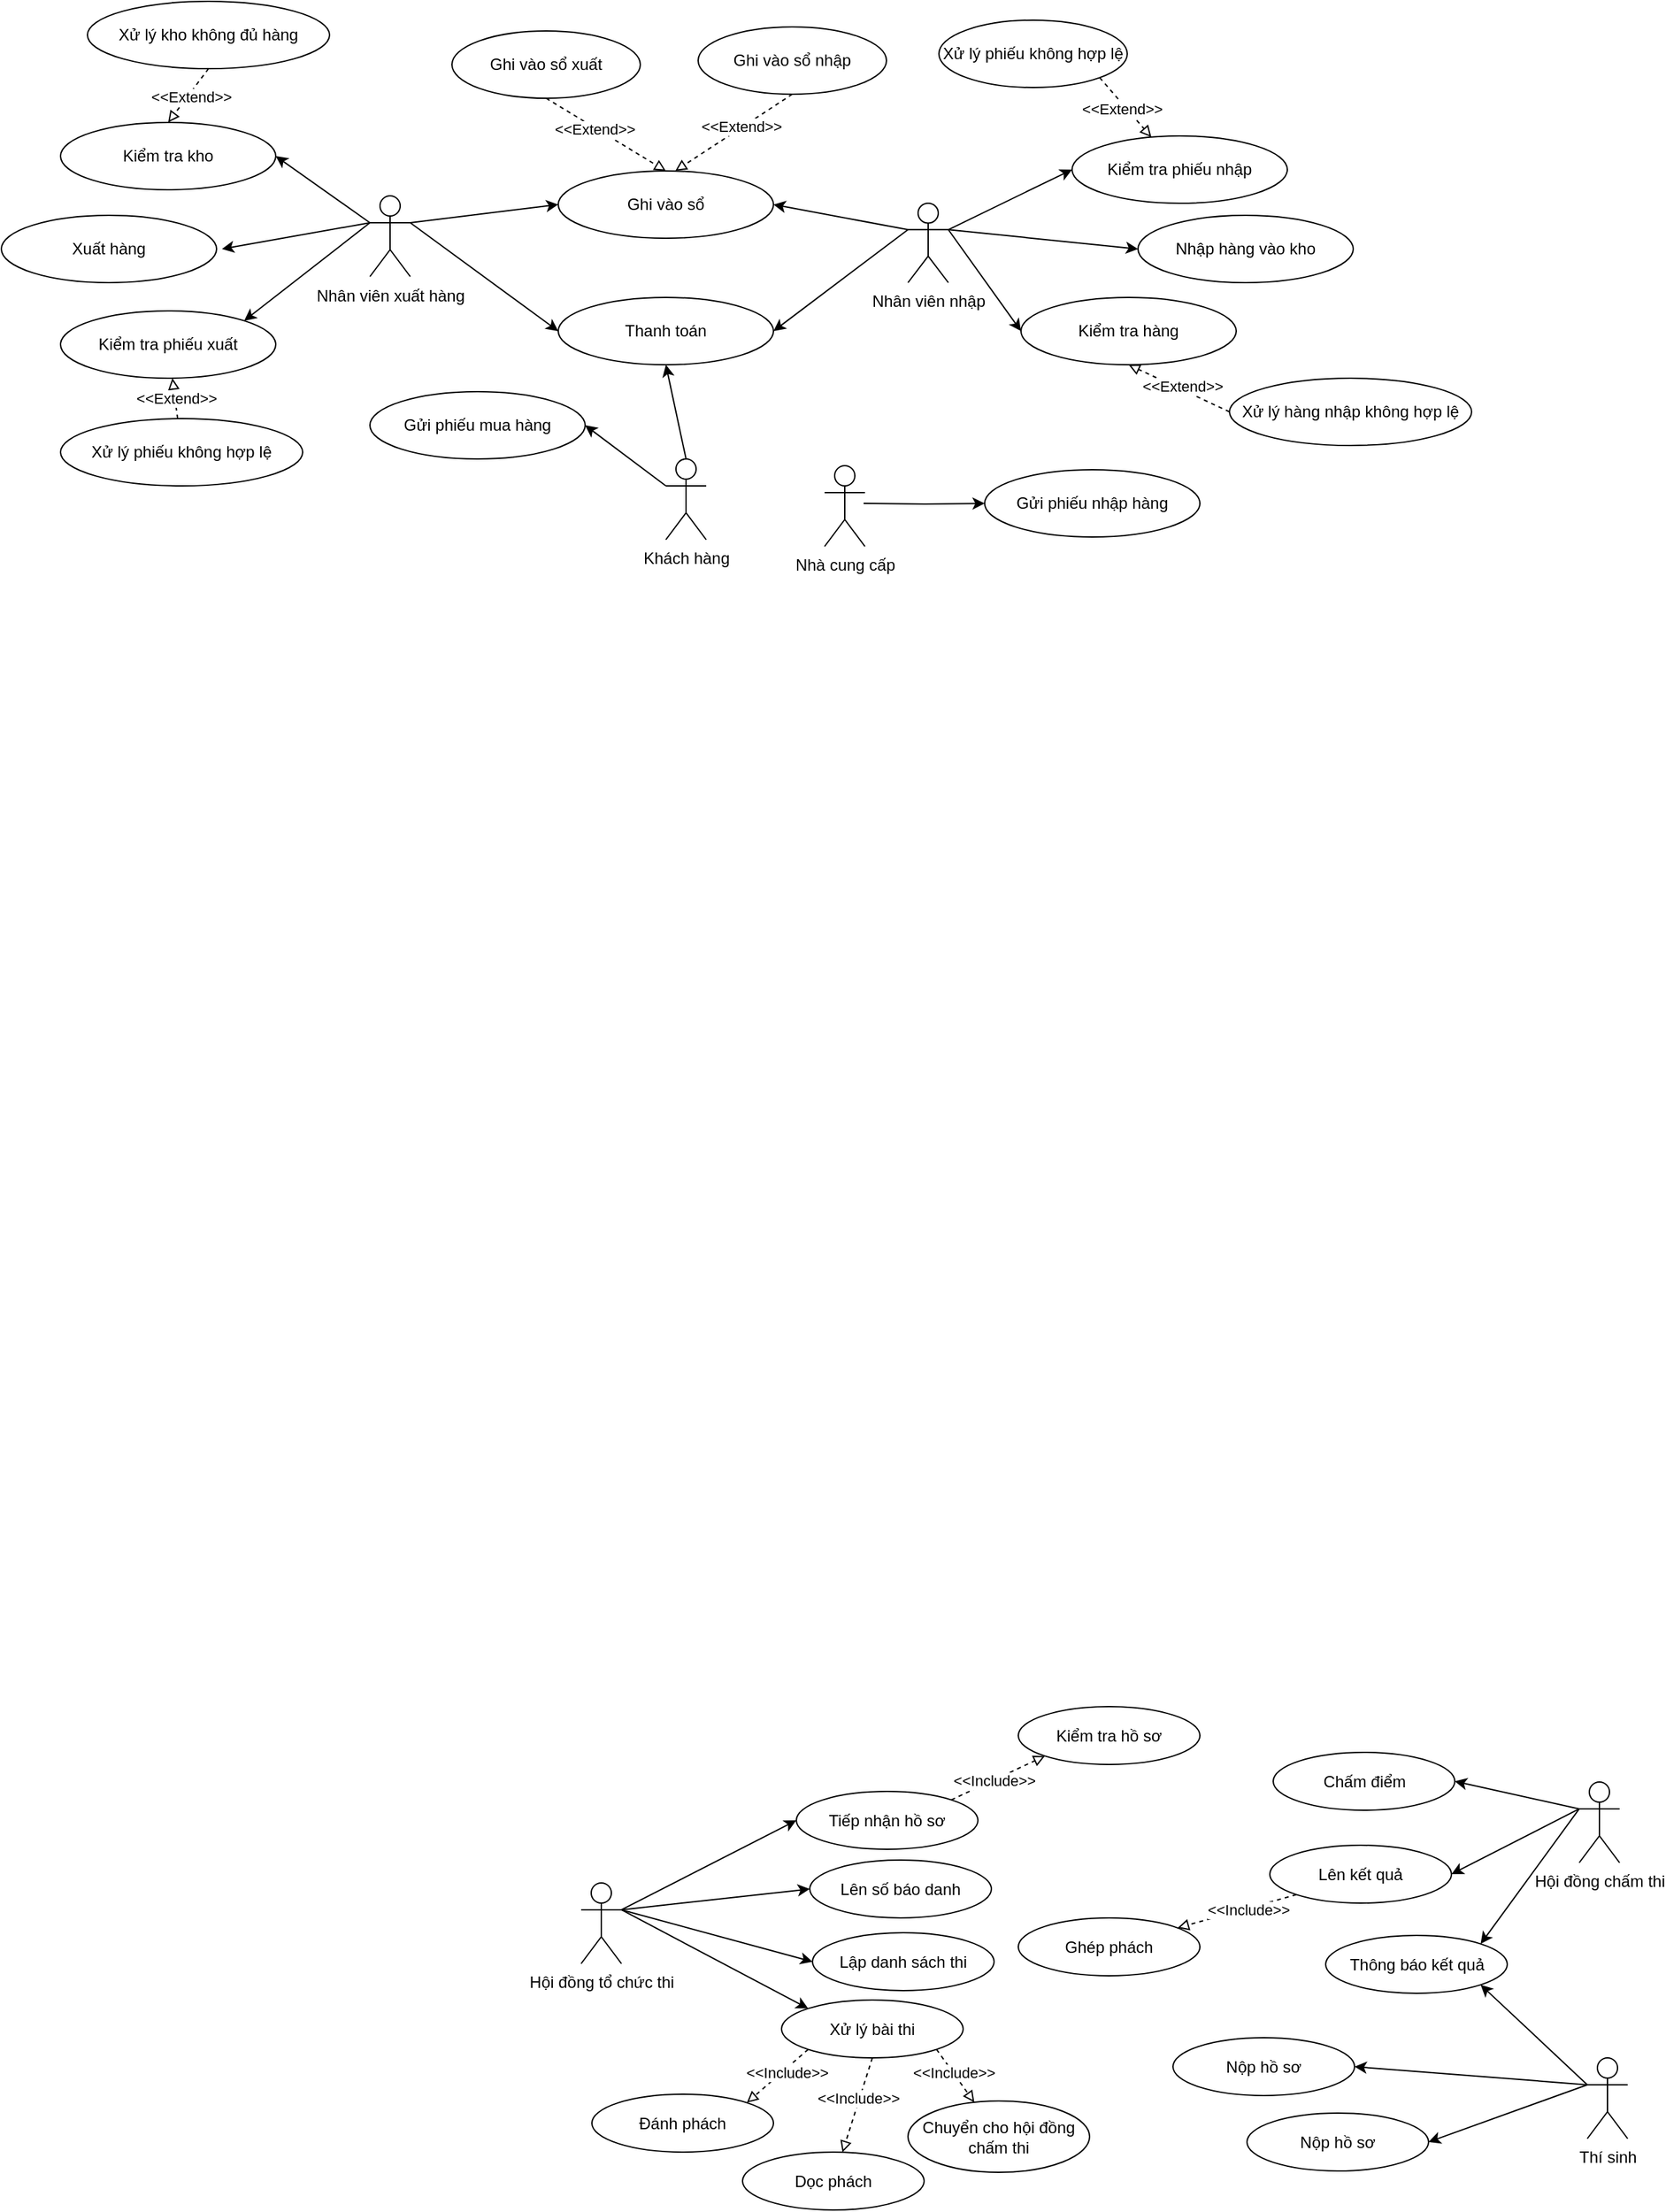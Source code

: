 <mxfile version="21.7.0" type="github">
  <diagram name="Trang-1" id="I9QSSPnk1WxFNa2g9Y9S">
    <mxGraphModel dx="955" dy="485" grid="0" gridSize="10" guides="1" tooltips="1" connect="1" arrows="1" fold="1" page="1" pageScale="1" pageWidth="2339" pageHeight="3300" math="0" shadow="0">
      <root>
        <mxCell id="0" />
        <mxCell id="1" parent="0" />
        <mxCell id="ENuTCad7pYqqlt3_rePD-4" style="rounded=0;orthogonalLoop=1;jettySize=auto;html=1;exitX=1;exitY=0.333;exitDx=0;exitDy=0;exitPerimeter=0;entryX=0;entryY=0.5;entryDx=0;entryDy=0;" edge="1" parent="1" source="ENuTCad7pYqqlt3_rePD-1" target="ENuTCad7pYqqlt3_rePD-2">
          <mxGeometry relative="1" as="geometry" />
        </mxCell>
        <mxCell id="ENuTCad7pYqqlt3_rePD-11" style="rounded=0;orthogonalLoop=1;jettySize=auto;html=1;exitX=1;exitY=0.333;exitDx=0;exitDy=0;exitPerimeter=0;entryX=0;entryY=0.5;entryDx=0;entryDy=0;" edge="1" parent="1" source="ENuTCad7pYqqlt3_rePD-1" target="ENuTCad7pYqqlt3_rePD-5">
          <mxGeometry relative="1" as="geometry" />
        </mxCell>
        <mxCell id="ENuTCad7pYqqlt3_rePD-17" style="rounded=0;orthogonalLoop=1;jettySize=auto;html=1;exitX=0;exitY=0.333;exitDx=0;exitDy=0;exitPerimeter=0;entryX=1;entryY=0.5;entryDx=0;entryDy=0;" edge="1" parent="1" source="ENuTCad7pYqqlt3_rePD-1" target="ENuTCad7pYqqlt3_rePD-15">
          <mxGeometry relative="1" as="geometry" />
        </mxCell>
        <mxCell id="ENuTCad7pYqqlt3_rePD-18" style="rounded=0;orthogonalLoop=1;jettySize=auto;html=1;entryX=1;entryY=0.5;entryDx=0;entryDy=0;exitX=0;exitY=0.333;exitDx=0;exitDy=0;exitPerimeter=0;" edge="1" parent="1" source="ENuTCad7pYqqlt3_rePD-1" target="ENuTCad7pYqqlt3_rePD-16">
          <mxGeometry relative="1" as="geometry">
            <mxPoint x="782" y="210" as="sourcePoint" />
          </mxGeometry>
        </mxCell>
        <mxCell id="ENuTCad7pYqqlt3_rePD-19" style="rounded=0;orthogonalLoop=1;jettySize=auto;html=1;exitX=1;exitY=0.333;exitDx=0;exitDy=0;exitPerimeter=0;entryX=0;entryY=0.5;entryDx=0;entryDy=0;" edge="1" parent="1" source="ENuTCad7pYqqlt3_rePD-1" target="ENuTCad7pYqqlt3_rePD-14">
          <mxGeometry relative="1" as="geometry" />
        </mxCell>
        <mxCell id="ENuTCad7pYqqlt3_rePD-1" value="Nhân viên nhập" style="shape=umlActor;verticalLabelPosition=bottom;verticalAlign=top;html=1;outlineConnect=0;" vertex="1" parent="1">
          <mxGeometry x="732" y="210" width="30" height="59" as="geometry" />
        </mxCell>
        <mxCell id="ENuTCad7pYqqlt3_rePD-2" value="Kiểm tra phiếu nhập" style="ellipse;whiteSpace=wrap;html=1;" vertex="1" parent="1">
          <mxGeometry x="854" y="160" width="160" height="50" as="geometry" />
        </mxCell>
        <mxCell id="ENuTCad7pYqqlt3_rePD-5" value="Kiểm tra hàng" style="ellipse;whiteSpace=wrap;html=1;" vertex="1" parent="1">
          <mxGeometry x="816" y="280" width="160" height="50" as="geometry" />
        </mxCell>
        <mxCell id="ENuTCad7pYqqlt3_rePD-7" style="rounded=0;orthogonalLoop=1;jettySize=auto;html=1;exitX=1;exitY=1;exitDx=0;exitDy=0;endArrow=block;endFill=0;dashed=1;" edge="1" parent="1" source="ENuTCad7pYqqlt3_rePD-6" target="ENuTCad7pYqqlt3_rePD-2">
          <mxGeometry relative="1" as="geometry" />
        </mxCell>
        <mxCell id="ENuTCad7pYqqlt3_rePD-8" value="&amp;lt;&amp;lt;Extend&amp;gt;&amp;gt;" style="edgeLabel;html=1;align=center;verticalAlign=middle;resizable=0;points=[];" vertex="1" connectable="0" parent="ENuTCad7pYqqlt3_rePD-7">
          <mxGeometry x="-0.029" y="-3" relative="1" as="geometry">
            <mxPoint as="offset" />
          </mxGeometry>
        </mxCell>
        <mxCell id="ENuTCad7pYqqlt3_rePD-6" value="Xử lý phiếu không hợp lệ" style="ellipse;whiteSpace=wrap;html=1;" vertex="1" parent="1">
          <mxGeometry x="755" y="74" width="140" height="50" as="geometry" />
        </mxCell>
        <mxCell id="ENuTCad7pYqqlt3_rePD-14" value="Nhập hàng vào kho" style="ellipse;whiteSpace=wrap;html=1;" vertex="1" parent="1">
          <mxGeometry x="903" y="219" width="160" height="50" as="geometry" />
        </mxCell>
        <mxCell id="ENuTCad7pYqqlt3_rePD-15" value="Ghi vào sổ" style="ellipse;whiteSpace=wrap;html=1;" vertex="1" parent="1">
          <mxGeometry x="472" y="186" width="160" height="50" as="geometry" />
        </mxCell>
        <mxCell id="ENuTCad7pYqqlt3_rePD-16" value="Thanh toán" style="ellipse;whiteSpace=wrap;html=1;" vertex="1" parent="1">
          <mxGeometry x="472" y="280" width="160" height="50" as="geometry" />
        </mxCell>
        <mxCell id="ENuTCad7pYqqlt3_rePD-20" style="rounded=0;orthogonalLoop=1;jettySize=auto;html=1;exitX=0;exitY=0.5;exitDx=0;exitDy=0;entryX=0.5;entryY=1;entryDx=0;entryDy=0;endArrow=block;endFill=0;dashed=1;" edge="1" parent="1" source="ENuTCad7pYqqlt3_rePD-22" target="ENuTCad7pYqqlt3_rePD-5">
          <mxGeometry relative="1" as="geometry">
            <mxPoint x="1042" y="255" as="targetPoint" />
          </mxGeometry>
        </mxCell>
        <mxCell id="ENuTCad7pYqqlt3_rePD-21" value="&amp;lt;&amp;lt;Extend&amp;gt;&amp;gt;" style="edgeLabel;html=1;align=center;verticalAlign=middle;resizable=0;points=[];" vertex="1" connectable="0" parent="ENuTCad7pYqqlt3_rePD-20">
          <mxGeometry x="-0.029" y="-3" relative="1" as="geometry">
            <mxPoint as="offset" />
          </mxGeometry>
        </mxCell>
        <mxCell id="ENuTCad7pYqqlt3_rePD-22" value="Xử lý hàng nhập không hợp lệ" style="ellipse;whiteSpace=wrap;html=1;" vertex="1" parent="1">
          <mxGeometry x="971" y="340" width="180" height="50" as="geometry" />
        </mxCell>
        <mxCell id="ENuTCad7pYqqlt3_rePD-37" style="rounded=0;orthogonalLoop=1;jettySize=auto;html=1;exitX=1;exitY=0.333;exitDx=0;exitDy=0;exitPerimeter=0;entryX=0;entryY=0.5;entryDx=0;entryDy=0;" edge="1" parent="1" source="ENuTCad7pYqqlt3_rePD-36" target="ENuTCad7pYqqlt3_rePD-15">
          <mxGeometry relative="1" as="geometry" />
        </mxCell>
        <mxCell id="ENuTCad7pYqqlt3_rePD-38" style="rounded=0;orthogonalLoop=1;jettySize=auto;html=1;exitX=1;exitY=0.333;exitDx=0;exitDy=0;exitPerimeter=0;entryX=0;entryY=0.5;entryDx=0;entryDy=0;" edge="1" parent="1" source="ENuTCad7pYqqlt3_rePD-36" target="ENuTCad7pYqqlt3_rePD-16">
          <mxGeometry relative="1" as="geometry" />
        </mxCell>
        <mxCell id="ENuTCad7pYqqlt3_rePD-42" style="rounded=0;orthogonalLoop=1;jettySize=auto;html=1;exitX=0;exitY=0.333;exitDx=0;exitDy=0;exitPerimeter=0;entryX=1;entryY=0;entryDx=0;entryDy=0;" edge="1" parent="1" source="ENuTCad7pYqqlt3_rePD-36" target="ENuTCad7pYqqlt3_rePD-39">
          <mxGeometry relative="1" as="geometry">
            <mxPoint x="362" y="484.5" as="sourcePoint" />
          </mxGeometry>
        </mxCell>
        <mxCell id="ENuTCad7pYqqlt3_rePD-43" style="rounded=0;orthogonalLoop=1;jettySize=auto;html=1;exitX=0;exitY=0.333;exitDx=0;exitDy=0;exitPerimeter=0;entryX=1;entryY=0.5;entryDx=0;entryDy=0;" edge="1" parent="1" source="ENuTCad7pYqqlt3_rePD-36" target="ENuTCad7pYqqlt3_rePD-40">
          <mxGeometry relative="1" as="geometry" />
        </mxCell>
        <mxCell id="ENuTCad7pYqqlt3_rePD-44" style="rounded=0;orthogonalLoop=1;jettySize=auto;html=1;exitX=0;exitY=0.333;exitDx=0;exitDy=0;exitPerimeter=0;entryX=1;entryY=0.5;entryDx=0;entryDy=0;" edge="1" parent="1" source="ENuTCad7pYqqlt3_rePD-36">
          <mxGeometry relative="1" as="geometry">
            <mxPoint x="222.0" y="244" as="targetPoint" />
          </mxGeometry>
        </mxCell>
        <mxCell id="ENuTCad7pYqqlt3_rePD-36" value="Nhân viên xuất hàng" style="shape=umlActor;verticalLabelPosition=bottom;verticalAlign=top;html=1;outlineConnect=0;" vertex="1" parent="1">
          <mxGeometry x="332" y="204.5" width="30" height="60" as="geometry" />
        </mxCell>
        <mxCell id="ENuTCad7pYqqlt3_rePD-39" value="Kiểm tra phiếu xuất" style="ellipse;whiteSpace=wrap;html=1;" vertex="1" parent="1">
          <mxGeometry x="102" y="290" width="160" height="50" as="geometry" />
        </mxCell>
        <mxCell id="ENuTCad7pYqqlt3_rePD-40" value="Kiểm tra kho" style="ellipse;whiteSpace=wrap;html=1;" vertex="1" parent="1">
          <mxGeometry x="102" y="150" width="160" height="50" as="geometry" />
        </mxCell>
        <mxCell id="ENuTCad7pYqqlt3_rePD-41" value="Xuất hàng" style="ellipse;whiteSpace=wrap;html=1;" vertex="1" parent="1">
          <mxGeometry x="58" y="219" width="160" height="50" as="geometry" />
        </mxCell>
        <mxCell id="ENuTCad7pYqqlt3_rePD-48" style="rounded=0;orthogonalLoop=1;jettySize=auto;html=1;dashed=1;endArrow=block;endFill=0;" edge="1" parent="1" source="ENuTCad7pYqqlt3_rePD-45" target="ENuTCad7pYqqlt3_rePD-39">
          <mxGeometry relative="1" as="geometry" />
        </mxCell>
        <mxCell id="ENuTCad7pYqqlt3_rePD-49" value="&amp;lt;&amp;lt;Extend&amp;gt;&amp;gt;" style="edgeLabel;html=1;align=center;verticalAlign=middle;resizable=0;points=[];" vertex="1" connectable="0" parent="ENuTCad7pYqqlt3_rePD-48">
          <mxGeometry x="-0.006" y="-1" relative="1" as="geometry">
            <mxPoint as="offset" />
          </mxGeometry>
        </mxCell>
        <mxCell id="ENuTCad7pYqqlt3_rePD-45" value="Xử lý phiếu không hợp lệ" style="ellipse;whiteSpace=wrap;html=1;" vertex="1" parent="1">
          <mxGeometry x="102" y="370" width="180" height="50" as="geometry" />
        </mxCell>
        <mxCell id="ENuTCad7pYqqlt3_rePD-47" style="rounded=0;orthogonalLoop=1;jettySize=auto;html=1;exitX=0.5;exitY=1;exitDx=0;exitDy=0;entryX=0.5;entryY=0;entryDx=0;entryDy=0;dashed=1;endArrow=block;endFill=0;" edge="1" parent="1" source="ENuTCad7pYqqlt3_rePD-46" target="ENuTCad7pYqqlt3_rePD-40">
          <mxGeometry relative="1" as="geometry" />
        </mxCell>
        <mxCell id="ENuTCad7pYqqlt3_rePD-50" value="&amp;lt;&amp;lt;Extend&amp;gt;&amp;gt;" style="edgeLabel;html=1;align=center;verticalAlign=middle;resizable=0;points=[];" vertex="1" connectable="0" parent="ENuTCad7pYqqlt3_rePD-47">
          <mxGeometry x="-0.037" y="2" relative="1" as="geometry">
            <mxPoint as="offset" />
          </mxGeometry>
        </mxCell>
        <mxCell id="ENuTCad7pYqqlt3_rePD-46" value="Xử lý kho không đủ hàng" style="ellipse;whiteSpace=wrap;html=1;" vertex="1" parent="1">
          <mxGeometry x="122" y="60" width="180" height="50" as="geometry" />
        </mxCell>
        <mxCell id="ENuTCad7pYqqlt3_rePD-53" style="rounded=0;orthogonalLoop=1;jettySize=auto;html=1;exitX=0.5;exitY=0;exitDx=0;exitDy=0;exitPerimeter=0;entryX=0.5;entryY=1;entryDx=0;entryDy=0;" edge="1" parent="1" source="ENuTCad7pYqqlt3_rePD-51" target="ENuTCad7pYqqlt3_rePD-16">
          <mxGeometry relative="1" as="geometry" />
        </mxCell>
        <mxCell id="ENuTCad7pYqqlt3_rePD-58" style="rounded=0;orthogonalLoop=1;jettySize=auto;html=1;exitX=0;exitY=0.333;exitDx=0;exitDy=0;exitPerimeter=0;entryX=1;entryY=0.5;entryDx=0;entryDy=0;" edge="1" parent="1" source="ENuTCad7pYqqlt3_rePD-51" target="ENuTCad7pYqqlt3_rePD-57">
          <mxGeometry relative="1" as="geometry" />
        </mxCell>
        <mxCell id="ENuTCad7pYqqlt3_rePD-51" value="Khách hàng" style="shape=umlActor;verticalLabelPosition=bottom;verticalAlign=top;html=1;outlineConnect=0;" vertex="1" parent="1">
          <mxGeometry x="552" y="400" width="30" height="60" as="geometry" />
        </mxCell>
        <mxCell id="ENuTCad7pYqqlt3_rePD-57" value="Gửi phiếu mua hàng" style="ellipse;whiteSpace=wrap;html=1;" vertex="1" parent="1">
          <mxGeometry x="332" y="350" width="160" height="50" as="geometry" />
        </mxCell>
        <mxCell id="ENuTCad7pYqqlt3_rePD-61" style="edgeStyle=orthogonalEdgeStyle;rounded=0;orthogonalLoop=1;jettySize=auto;html=1;entryX=0;entryY=0.5;entryDx=0;entryDy=0;" edge="1" parent="1" target="ENuTCad7pYqqlt3_rePD-60">
          <mxGeometry relative="1" as="geometry">
            <mxPoint x="699" y="433" as="sourcePoint" />
          </mxGeometry>
        </mxCell>
        <mxCell id="ENuTCad7pYqqlt3_rePD-59" value="Nhà cung cấp" style="shape=umlActor;verticalLabelPosition=bottom;verticalAlign=top;html=1;outlineConnect=0;" vertex="1" parent="1">
          <mxGeometry x="670" y="405" width="30" height="60" as="geometry" />
        </mxCell>
        <mxCell id="ENuTCad7pYqqlt3_rePD-60" value="Gửi phiếu nhập hàng" style="ellipse;whiteSpace=wrap;html=1;" vertex="1" parent="1">
          <mxGeometry x="789" y="408" width="160" height="50" as="geometry" />
        </mxCell>
        <mxCell id="ENuTCad7pYqqlt3_rePD-64" style="rounded=0;orthogonalLoop=1;jettySize=auto;html=1;exitX=0.5;exitY=1;exitDx=0;exitDy=0;entryX=0.5;entryY=0;entryDx=0;entryDy=0;endArrow=block;endFill=0;dashed=1;" edge="1" parent="1" source="ENuTCad7pYqqlt3_rePD-62" target="ENuTCad7pYqqlt3_rePD-15">
          <mxGeometry relative="1" as="geometry" />
        </mxCell>
        <mxCell id="ENuTCad7pYqqlt3_rePD-67" value="&amp;lt;&amp;lt;Extend&amp;gt;&amp;gt;" style="edgeLabel;html=1;align=center;verticalAlign=middle;resizable=0;points=[];" vertex="1" connectable="0" parent="ENuTCad7pYqqlt3_rePD-64">
          <mxGeometry x="-0.186" y="-1" relative="1" as="geometry">
            <mxPoint as="offset" />
          </mxGeometry>
        </mxCell>
        <mxCell id="ENuTCad7pYqqlt3_rePD-62" value="Ghi vào sổ xuất" style="ellipse;whiteSpace=wrap;html=1;" vertex="1" parent="1">
          <mxGeometry x="393" y="82" width="140" height="50" as="geometry" />
        </mxCell>
        <mxCell id="ENuTCad7pYqqlt3_rePD-65" style="rounded=0;orthogonalLoop=1;jettySize=auto;html=1;exitX=0.5;exitY=1;exitDx=0;exitDy=0;endArrow=block;endFill=0;dashed=1;" edge="1" parent="1" source="ENuTCad7pYqqlt3_rePD-63">
          <mxGeometry relative="1" as="geometry">
            <mxPoint x="559" y="186" as="targetPoint" />
          </mxGeometry>
        </mxCell>
        <mxCell id="ENuTCad7pYqqlt3_rePD-66" value="&amp;lt;&amp;lt;Extend&amp;gt;&amp;gt;" style="edgeLabel;html=1;align=center;verticalAlign=middle;resizable=0;points=[];" vertex="1" connectable="0" parent="ENuTCad7pYqqlt3_rePD-65">
          <mxGeometry x="-0.121" y="-1" relative="1" as="geometry">
            <mxPoint as="offset" />
          </mxGeometry>
        </mxCell>
        <mxCell id="ENuTCad7pYqqlt3_rePD-63" value="Ghi vào sổ nhập" style="ellipse;whiteSpace=wrap;html=1;" vertex="1" parent="1">
          <mxGeometry x="576" y="79" width="140" height="50" as="geometry" />
        </mxCell>
        <mxCell id="ENuTCad7pYqqlt3_rePD-77" style="rounded=0;orthogonalLoop=1;jettySize=auto;html=1;exitX=1;exitY=0.333;exitDx=0;exitDy=0;exitPerimeter=0;entryX=0;entryY=0.5;entryDx=0;entryDy=0;" edge="1" parent="1" source="ENuTCad7pYqqlt3_rePD-68" target="ENuTCad7pYqqlt3_rePD-70">
          <mxGeometry relative="1" as="geometry" />
        </mxCell>
        <mxCell id="ENuTCad7pYqqlt3_rePD-78" style="rounded=0;orthogonalLoop=1;jettySize=auto;html=1;exitX=1;exitY=0.333;exitDx=0;exitDy=0;exitPerimeter=0;entryX=0;entryY=0.5;entryDx=0;entryDy=0;" edge="1" parent="1" source="ENuTCad7pYqqlt3_rePD-68" target="ENuTCad7pYqqlt3_rePD-72">
          <mxGeometry relative="1" as="geometry" />
        </mxCell>
        <mxCell id="ENuTCad7pYqqlt3_rePD-79" style="rounded=0;orthogonalLoop=1;jettySize=auto;html=1;exitX=1;exitY=0.333;exitDx=0;exitDy=0;exitPerimeter=0;entryX=0;entryY=0.5;entryDx=0;entryDy=0;" edge="1" parent="1" source="ENuTCad7pYqqlt3_rePD-68" target="ENuTCad7pYqqlt3_rePD-73">
          <mxGeometry relative="1" as="geometry" />
        </mxCell>
        <mxCell id="ENuTCad7pYqqlt3_rePD-80" style="rounded=0;orthogonalLoop=1;jettySize=auto;html=1;exitX=1;exitY=0.333;exitDx=0;exitDy=0;exitPerimeter=0;entryX=0;entryY=0;entryDx=0;entryDy=0;" edge="1" parent="1" source="ENuTCad7pYqqlt3_rePD-68" target="ENuTCad7pYqqlt3_rePD-74">
          <mxGeometry relative="1" as="geometry" />
        </mxCell>
        <mxCell id="ENuTCad7pYqqlt3_rePD-68" value="Hội đồng tổ chức thi" style="shape=umlActor;verticalLabelPosition=bottom;verticalAlign=top;html=1;outlineConnect=0;" vertex="1" parent="1">
          <mxGeometry x="489" y="1458" width="30" height="60" as="geometry" />
        </mxCell>
        <mxCell id="ENuTCad7pYqqlt3_rePD-96" style="rounded=0;orthogonalLoop=1;jettySize=auto;html=1;exitX=0;exitY=0.333;exitDx=0;exitDy=0;exitPerimeter=0;entryX=1;entryY=0.5;entryDx=0;entryDy=0;" edge="1" parent="1" source="ENuTCad7pYqqlt3_rePD-69" target="ENuTCad7pYqqlt3_rePD-92">
          <mxGeometry relative="1" as="geometry" />
        </mxCell>
        <mxCell id="ENuTCad7pYqqlt3_rePD-98" style="rounded=0;orthogonalLoop=1;jettySize=auto;html=1;exitX=0;exitY=0.333;exitDx=0;exitDy=0;exitPerimeter=0;entryX=1;entryY=0.5;entryDx=0;entryDy=0;" edge="1" parent="1" source="ENuTCad7pYqqlt3_rePD-69" target="ENuTCad7pYqqlt3_rePD-94">
          <mxGeometry relative="1" as="geometry" />
        </mxCell>
        <mxCell id="ENuTCad7pYqqlt3_rePD-99" style="rounded=0;orthogonalLoop=1;jettySize=auto;html=1;exitX=0;exitY=0.333;exitDx=0;exitDy=0;exitPerimeter=0;entryX=1;entryY=0;entryDx=0;entryDy=0;" edge="1" parent="1" source="ENuTCad7pYqqlt3_rePD-69" target="ENuTCad7pYqqlt3_rePD-95">
          <mxGeometry relative="1" as="geometry" />
        </mxCell>
        <mxCell id="ENuTCad7pYqqlt3_rePD-69" value="Hội đồng chấm thi" style="shape=umlActor;verticalLabelPosition=bottom;verticalAlign=top;html=1;outlineConnect=0;" vertex="1" parent="1">
          <mxGeometry x="1231" y="1383" width="30" height="60" as="geometry" />
        </mxCell>
        <mxCell id="ENuTCad7pYqqlt3_rePD-90" style="rounded=0;orthogonalLoop=1;jettySize=auto;html=1;exitX=1;exitY=0;exitDx=0;exitDy=0;entryX=0;entryY=1;entryDx=0;entryDy=0;endArrow=block;endFill=0;dashed=1;" edge="1" parent="1" source="ENuTCad7pYqqlt3_rePD-70" target="ENuTCad7pYqqlt3_rePD-71">
          <mxGeometry relative="1" as="geometry" />
        </mxCell>
        <mxCell id="ENuTCad7pYqqlt3_rePD-91" value="&amp;lt;&amp;lt;Include&amp;gt;&amp;gt;" style="edgeLabel;html=1;align=center;verticalAlign=middle;resizable=0;points=[];" vertex="1" connectable="0" parent="ENuTCad7pYqqlt3_rePD-90">
          <mxGeometry x="-0.084" relative="1" as="geometry">
            <mxPoint as="offset" />
          </mxGeometry>
        </mxCell>
        <mxCell id="ENuTCad7pYqqlt3_rePD-70" value="Tiếp nhận hồ sơ" style="ellipse;whiteSpace=wrap;html=1;" vertex="1" parent="1">
          <mxGeometry x="649" y="1390" width="135" height="43" as="geometry" />
        </mxCell>
        <mxCell id="ENuTCad7pYqqlt3_rePD-71" value="Kiểm tra hồ sơ" style="ellipse;whiteSpace=wrap;html=1;" vertex="1" parent="1">
          <mxGeometry x="814" y="1327" width="135" height="43" as="geometry" />
        </mxCell>
        <mxCell id="ENuTCad7pYqqlt3_rePD-72" value="Lên số báo danh" style="ellipse;whiteSpace=wrap;html=1;" vertex="1" parent="1">
          <mxGeometry x="659" y="1441" width="135" height="43" as="geometry" />
        </mxCell>
        <mxCell id="ENuTCad7pYqqlt3_rePD-73" value="Lập danh sách thi" style="ellipse;whiteSpace=wrap;html=1;" vertex="1" parent="1">
          <mxGeometry x="661" y="1495" width="135" height="43" as="geometry" />
        </mxCell>
        <mxCell id="ENuTCad7pYqqlt3_rePD-84" style="rounded=0;orthogonalLoop=1;jettySize=auto;html=1;exitX=0;exitY=1;exitDx=0;exitDy=0;entryX=1;entryY=0;entryDx=0;entryDy=0;dashed=1;endArrow=block;endFill=0;" edge="1" parent="1" source="ENuTCad7pYqqlt3_rePD-74" target="ENuTCad7pYqqlt3_rePD-81">
          <mxGeometry relative="1" as="geometry" />
        </mxCell>
        <mxCell id="ENuTCad7pYqqlt3_rePD-87" value="&amp;lt;&amp;lt;Include&amp;gt;&amp;gt;" style="edgeLabel;html=1;align=center;verticalAlign=middle;resizable=0;points=[];" vertex="1" connectable="0" parent="ENuTCad7pYqqlt3_rePD-84">
          <mxGeometry x="-0.219" y="2" relative="1" as="geometry">
            <mxPoint as="offset" />
          </mxGeometry>
        </mxCell>
        <mxCell id="ENuTCad7pYqqlt3_rePD-85" style="rounded=0;orthogonalLoop=1;jettySize=auto;html=1;exitX=0.5;exitY=1;exitDx=0;exitDy=0;dashed=1;endArrow=block;endFill=0;" edge="1" parent="1" source="ENuTCad7pYqqlt3_rePD-74" target="ENuTCad7pYqqlt3_rePD-82">
          <mxGeometry relative="1" as="geometry" />
        </mxCell>
        <mxCell id="ENuTCad7pYqqlt3_rePD-88" value="&amp;lt;&amp;lt;Include&amp;gt;&amp;gt;" style="edgeLabel;html=1;align=center;verticalAlign=middle;resizable=0;points=[];" vertex="1" connectable="0" parent="ENuTCad7pYqqlt3_rePD-85">
          <mxGeometry x="-0.135" y="-1" relative="1" as="geometry">
            <mxPoint as="offset" />
          </mxGeometry>
        </mxCell>
        <mxCell id="ENuTCad7pYqqlt3_rePD-86" style="rounded=0;orthogonalLoop=1;jettySize=auto;html=1;exitX=1;exitY=1;exitDx=0;exitDy=0;dashed=1;endArrow=block;endFill=0;" edge="1" parent="1" source="ENuTCad7pYqqlt3_rePD-74" target="ENuTCad7pYqqlt3_rePD-83">
          <mxGeometry relative="1" as="geometry" />
        </mxCell>
        <mxCell id="ENuTCad7pYqqlt3_rePD-89" value="&amp;lt;&amp;lt;Include&amp;gt;&amp;gt;" style="edgeLabel;html=1;align=center;verticalAlign=middle;resizable=0;points=[];" vertex="1" connectable="0" parent="ENuTCad7pYqqlt3_rePD-86">
          <mxGeometry x="-0.104" relative="1" as="geometry">
            <mxPoint as="offset" />
          </mxGeometry>
        </mxCell>
        <mxCell id="ENuTCad7pYqqlt3_rePD-74" value="Xử lý bài thi" style="ellipse;whiteSpace=wrap;html=1;" vertex="1" parent="1">
          <mxGeometry x="638" y="1545" width="135" height="43" as="geometry" />
        </mxCell>
        <mxCell id="ENuTCad7pYqqlt3_rePD-81" value="Đánh phách" style="ellipse;whiteSpace=wrap;html=1;" vertex="1" parent="1">
          <mxGeometry x="497" y="1615" width="135" height="43" as="geometry" />
        </mxCell>
        <mxCell id="ENuTCad7pYqqlt3_rePD-82" value="Dọc phách" style="ellipse;whiteSpace=wrap;html=1;" vertex="1" parent="1">
          <mxGeometry x="609" y="1658" width="135" height="43" as="geometry" />
        </mxCell>
        <mxCell id="ENuTCad7pYqqlt3_rePD-83" value="Chuyển cho hội đồng&lt;br&gt;chấm thi" style="ellipse;whiteSpace=wrap;html=1;" vertex="1" parent="1">
          <mxGeometry x="732" y="1620" width="135" height="53" as="geometry" />
        </mxCell>
        <mxCell id="ENuTCad7pYqqlt3_rePD-92" value="Chấm điểm" style="ellipse;whiteSpace=wrap;html=1;" vertex="1" parent="1">
          <mxGeometry x="1003.5" y="1361" width="135" height="43" as="geometry" />
        </mxCell>
        <mxCell id="ENuTCad7pYqqlt3_rePD-101" style="rounded=0;orthogonalLoop=1;jettySize=auto;html=1;exitX=0;exitY=1;exitDx=0;exitDy=0;endArrow=block;endFill=0;dashed=1;" edge="1" parent="1" source="ENuTCad7pYqqlt3_rePD-94" target="ENuTCad7pYqqlt3_rePD-100">
          <mxGeometry relative="1" as="geometry" />
        </mxCell>
        <mxCell id="ENuTCad7pYqqlt3_rePD-102" value="&amp;lt;&amp;lt;Include&amp;gt;&amp;gt;" style="edgeLabel;html=1;align=center;verticalAlign=middle;resizable=0;points=[];" vertex="1" connectable="0" parent="ENuTCad7pYqqlt3_rePD-101">
          <mxGeometry x="-0.168" y="1" relative="1" as="geometry">
            <mxPoint as="offset" />
          </mxGeometry>
        </mxCell>
        <mxCell id="ENuTCad7pYqqlt3_rePD-94" value="Lên kết quả" style="ellipse;whiteSpace=wrap;html=1;" vertex="1" parent="1">
          <mxGeometry x="1001" y="1430" width="135" height="43" as="geometry" />
        </mxCell>
        <mxCell id="ENuTCad7pYqqlt3_rePD-95" value="Thông báo kết quả" style="ellipse;whiteSpace=wrap;html=1;" vertex="1" parent="1">
          <mxGeometry x="1042.5" y="1497" width="135" height="43" as="geometry" />
        </mxCell>
        <mxCell id="ENuTCad7pYqqlt3_rePD-100" value="Ghép phách" style="ellipse;whiteSpace=wrap;html=1;" vertex="1" parent="1">
          <mxGeometry x="814" y="1484" width="135" height="43" as="geometry" />
        </mxCell>
        <mxCell id="ENuTCad7pYqqlt3_rePD-106" style="rounded=0;orthogonalLoop=1;jettySize=auto;html=1;exitX=0;exitY=0.333;exitDx=0;exitDy=0;exitPerimeter=0;entryX=1;entryY=1;entryDx=0;entryDy=0;" edge="1" parent="1" source="ENuTCad7pYqqlt3_rePD-103" target="ENuTCad7pYqqlt3_rePD-95">
          <mxGeometry relative="1" as="geometry" />
        </mxCell>
        <mxCell id="ENuTCad7pYqqlt3_rePD-107" style="rounded=0;orthogonalLoop=1;jettySize=auto;html=1;exitX=0;exitY=0.333;exitDx=0;exitDy=0;exitPerimeter=0;entryX=1;entryY=0.5;entryDx=0;entryDy=0;" edge="1" parent="1" source="ENuTCad7pYqqlt3_rePD-103" target="ENuTCad7pYqqlt3_rePD-104">
          <mxGeometry relative="1" as="geometry" />
        </mxCell>
        <mxCell id="ENuTCad7pYqqlt3_rePD-108" style="rounded=0;orthogonalLoop=1;jettySize=auto;html=1;exitX=0;exitY=0.333;exitDx=0;exitDy=0;exitPerimeter=0;entryX=1;entryY=0.5;entryDx=0;entryDy=0;" edge="1" parent="1" source="ENuTCad7pYqqlt3_rePD-103" target="ENuTCad7pYqqlt3_rePD-105">
          <mxGeometry relative="1" as="geometry" />
        </mxCell>
        <mxCell id="ENuTCad7pYqqlt3_rePD-103" value="Thí sinh" style="shape=umlActor;verticalLabelPosition=bottom;verticalAlign=top;html=1;outlineConnect=0;" vertex="1" parent="1">
          <mxGeometry x="1237" y="1588" width="30" height="60" as="geometry" />
        </mxCell>
        <mxCell id="ENuTCad7pYqqlt3_rePD-104" value="Nộp hồ sơ" style="ellipse;whiteSpace=wrap;html=1;" vertex="1" parent="1">
          <mxGeometry x="929" y="1573" width="135" height="43" as="geometry" />
        </mxCell>
        <mxCell id="ENuTCad7pYqqlt3_rePD-105" value="Nộp hồ sơ" style="ellipse;whiteSpace=wrap;html=1;" vertex="1" parent="1">
          <mxGeometry x="984" y="1629" width="135" height="43" as="geometry" />
        </mxCell>
      </root>
    </mxGraphModel>
  </diagram>
</mxfile>
